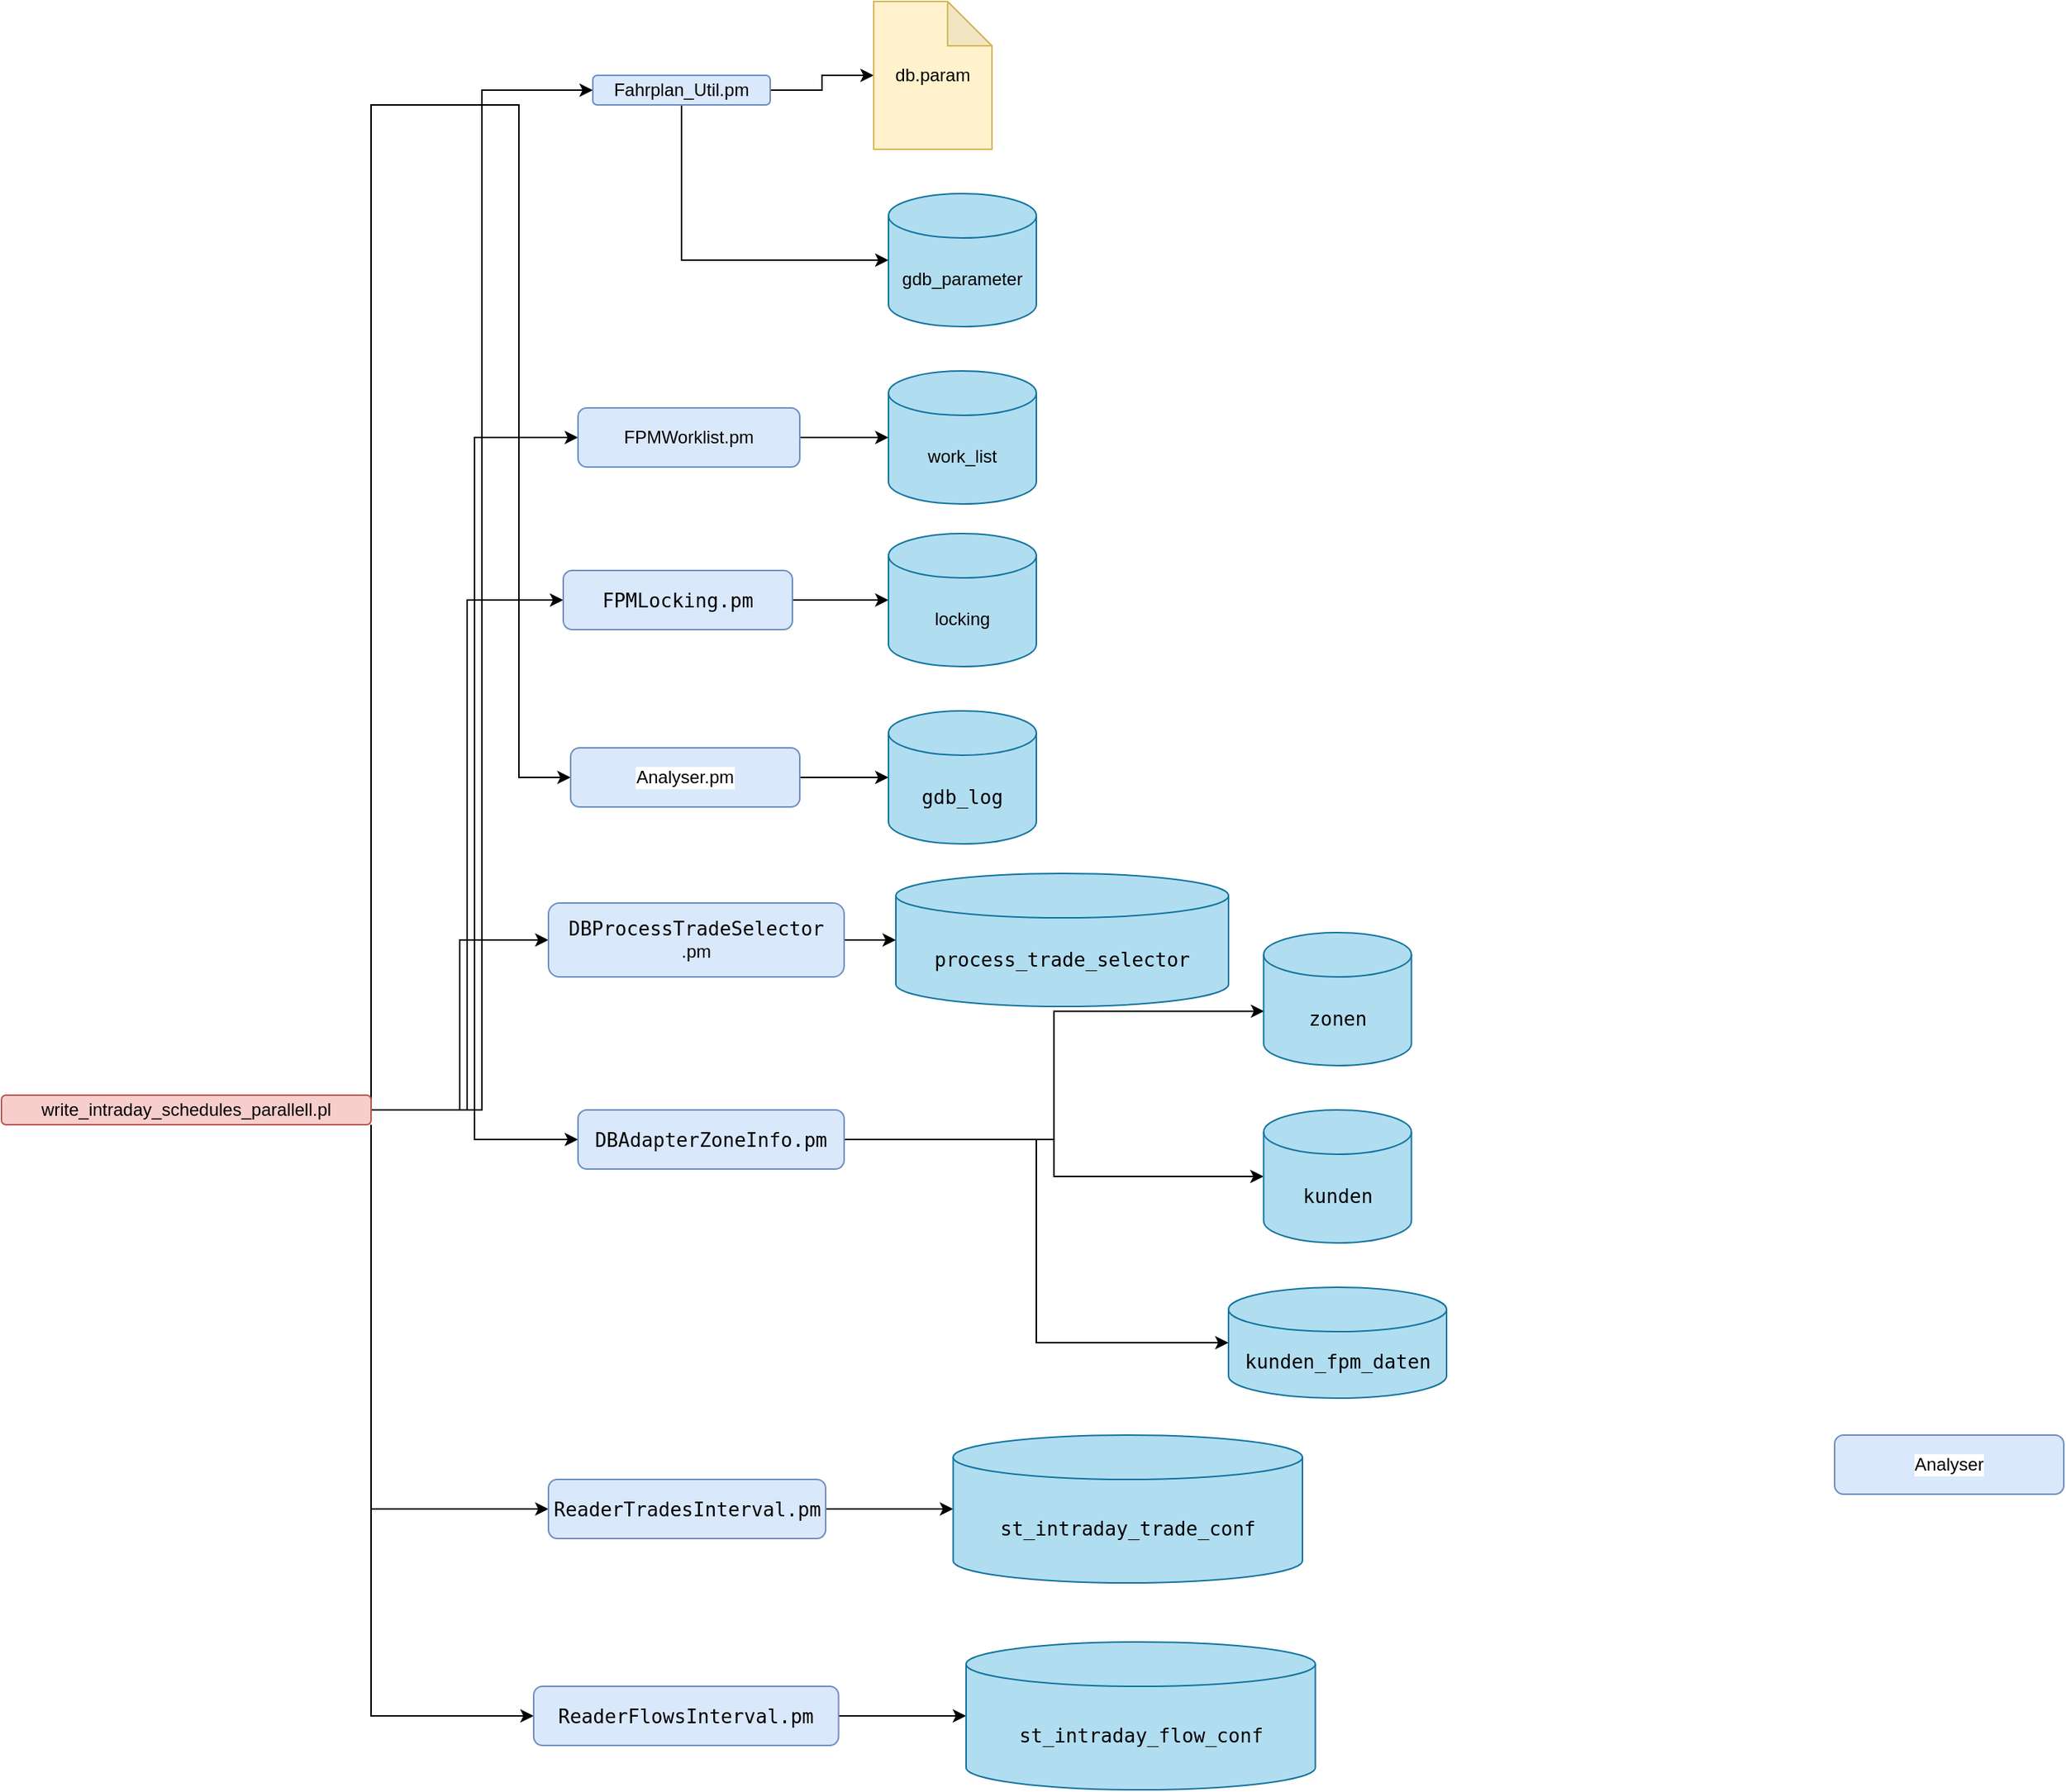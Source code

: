 <mxfile version="21.6.1" type="github">
  <diagram name="Page-1" id="zQvrsa_LNWWRSQABn7Fb">
    <mxGraphModel dx="2049" dy="1066" grid="1" gridSize="10" guides="1" tooltips="1" connect="1" arrows="1" fold="1" page="1" pageScale="1" pageWidth="3300" pageHeight="4681" math="0" shadow="0">
      <root>
        <mxCell id="0" />
        <mxCell id="1" parent="0" />
        <mxCell id="_9pvVLFJd0tGa-DbQn_L-3" style="edgeStyle=orthogonalEdgeStyle;rounded=0;orthogonalLoop=1;jettySize=auto;html=1;exitX=1;exitY=0.5;exitDx=0;exitDy=0;entryX=0;entryY=0.5;entryDx=0;entryDy=0;" edge="1" parent="1" source="_9pvVLFJd0tGa-DbQn_L-1" target="_9pvVLFJd0tGa-DbQn_L-2">
          <mxGeometry relative="1" as="geometry" />
        </mxCell>
        <mxCell id="_9pvVLFJd0tGa-DbQn_L-11" style="edgeStyle=orthogonalEdgeStyle;rounded=0;orthogonalLoop=1;jettySize=auto;html=1;exitX=1;exitY=0.5;exitDx=0;exitDy=0;entryX=0;entryY=0.5;entryDx=0;entryDy=0;" edge="1" parent="1" source="_9pvVLFJd0tGa-DbQn_L-1" target="_9pvVLFJd0tGa-DbQn_L-9">
          <mxGeometry relative="1" as="geometry" />
        </mxCell>
        <mxCell id="_9pvVLFJd0tGa-DbQn_L-15" style="edgeStyle=orthogonalEdgeStyle;rounded=0;orthogonalLoop=1;jettySize=auto;html=1;exitX=1;exitY=0.5;exitDx=0;exitDy=0;entryX=0;entryY=0.5;entryDx=0;entryDy=0;" edge="1" parent="1" source="_9pvVLFJd0tGa-DbQn_L-1" target="_9pvVLFJd0tGa-DbQn_L-13">
          <mxGeometry relative="1" as="geometry" />
        </mxCell>
        <mxCell id="_9pvVLFJd0tGa-DbQn_L-19" style="edgeStyle=orthogonalEdgeStyle;rounded=0;orthogonalLoop=1;jettySize=auto;html=1;exitX=1;exitY=0.5;exitDx=0;exitDy=0;entryX=0;entryY=0.5;entryDx=0;entryDy=0;" edge="1" parent="1" source="_9pvVLFJd0tGa-DbQn_L-1" target="_9pvVLFJd0tGa-DbQn_L-17">
          <mxGeometry relative="1" as="geometry">
            <Array as="points">
              <mxPoint x="350" y="210" />
              <mxPoint x="350" y="665" />
            </Array>
          </mxGeometry>
        </mxCell>
        <mxCell id="_9pvVLFJd0tGa-DbQn_L-27" style="edgeStyle=orthogonalEdgeStyle;rounded=0;orthogonalLoop=1;jettySize=auto;html=1;exitX=1;exitY=0.5;exitDx=0;exitDy=0;entryX=0;entryY=0.5;entryDx=0;entryDy=0;" edge="1" parent="1" source="_9pvVLFJd0tGa-DbQn_L-1" target="_9pvVLFJd0tGa-DbQn_L-21">
          <mxGeometry relative="1" as="geometry" />
        </mxCell>
        <mxCell id="_9pvVLFJd0tGa-DbQn_L-35" style="edgeStyle=orthogonalEdgeStyle;rounded=0;orthogonalLoop=1;jettySize=auto;html=1;exitX=1;exitY=0.5;exitDx=0;exitDy=0;entryX=0;entryY=0.5;entryDx=0;entryDy=0;" edge="1" parent="1" source="_9pvVLFJd0tGa-DbQn_L-1" target="_9pvVLFJd0tGa-DbQn_L-22">
          <mxGeometry relative="1" as="geometry" />
        </mxCell>
        <mxCell id="_9pvVLFJd0tGa-DbQn_L-38" style="edgeStyle=orthogonalEdgeStyle;rounded=0;orthogonalLoop=1;jettySize=auto;html=1;exitX=1;exitY=1;exitDx=0;exitDy=0;entryX=0;entryY=0.5;entryDx=0;entryDy=0;" edge="1" parent="1" source="_9pvVLFJd0tGa-DbQn_L-1" target="_9pvVLFJd0tGa-DbQn_L-23">
          <mxGeometry relative="1" as="geometry" />
        </mxCell>
        <mxCell id="_9pvVLFJd0tGa-DbQn_L-42" style="edgeStyle=orthogonalEdgeStyle;rounded=0;orthogonalLoop=1;jettySize=auto;html=1;entryX=0;entryY=0.5;entryDx=0;entryDy=0;" edge="1" parent="1" source="_9pvVLFJd0tGa-DbQn_L-1" target="_9pvVLFJd0tGa-DbQn_L-40">
          <mxGeometry relative="1" as="geometry">
            <Array as="points">
              <mxPoint x="250" y="1300" />
            </Array>
          </mxGeometry>
        </mxCell>
        <mxCell id="_9pvVLFJd0tGa-DbQn_L-1" value="write_intraday_schedules_parallell.pl&lt;style type=&quot;text/css&quot;&gt;p, li { white-space: pre-wrap; }&lt;/style&gt;" style="rounded=1;whiteSpace=wrap;html=1;align=center;verticalAlign=middle;labelBackgroundColor=none;labelBorderColor=none;fillColor=#f8cecc;strokeColor=#b85450;" vertex="1" parent="1">
          <mxGeometry y="880" width="250" height="20" as="geometry" />
        </mxCell>
        <mxCell id="_9pvVLFJd0tGa-DbQn_L-6" style="edgeStyle=orthogonalEdgeStyle;rounded=0;orthogonalLoop=1;jettySize=auto;html=1;exitX=1;exitY=0.5;exitDx=0;exitDy=0;entryX=0;entryY=0.5;entryDx=0;entryDy=0;entryPerimeter=0;" edge="1" parent="1" source="_9pvVLFJd0tGa-DbQn_L-2" target="_9pvVLFJd0tGa-DbQn_L-5">
          <mxGeometry relative="1" as="geometry" />
        </mxCell>
        <mxCell id="_9pvVLFJd0tGa-DbQn_L-8" style="edgeStyle=orthogonalEdgeStyle;rounded=0;orthogonalLoop=1;jettySize=auto;html=1;exitX=0.5;exitY=1;exitDx=0;exitDy=0;entryX=0;entryY=0.5;entryDx=0;entryDy=0;entryPerimeter=0;" edge="1" parent="1" source="_9pvVLFJd0tGa-DbQn_L-2" target="_9pvVLFJd0tGa-DbQn_L-7">
          <mxGeometry relative="1" as="geometry" />
        </mxCell>
        <mxCell id="_9pvVLFJd0tGa-DbQn_L-2" value="Fahrplan_Util.pm&lt;style type=&quot;text/css&quot;&gt;p, li { white-space: pre-wrap; }&lt;/style&gt;" style="rounded=1;whiteSpace=wrap;html=1;fillColor=#dae8fc;strokeColor=#6c8ebf;" vertex="1" parent="1">
          <mxGeometry x="400" y="190" width="120" height="20" as="geometry" />
        </mxCell>
        <mxCell id="_9pvVLFJd0tGa-DbQn_L-5" value="db.param" style="shape=note;whiteSpace=wrap;html=1;backgroundOutline=1;darkOpacity=0.05;fillColor=#fff2cc;strokeColor=#d6b656;" vertex="1" parent="1">
          <mxGeometry x="590" y="140" width="80" height="100" as="geometry" />
        </mxCell>
        <mxCell id="_9pvVLFJd0tGa-DbQn_L-7" value="gdb_parameter" style="shape=cylinder3;whiteSpace=wrap;html=1;boundedLbl=1;backgroundOutline=1;size=15;fillColor=#b1ddf0;strokeColor=#10739e;" vertex="1" parent="1">
          <mxGeometry x="600" y="270" width="100" height="90" as="geometry" />
        </mxCell>
        <mxCell id="_9pvVLFJd0tGa-DbQn_L-12" style="edgeStyle=orthogonalEdgeStyle;rounded=0;orthogonalLoop=1;jettySize=auto;html=1;exitX=1;exitY=0.5;exitDx=0;exitDy=0;entryX=0;entryY=0.5;entryDx=0;entryDy=0;entryPerimeter=0;" edge="1" parent="1" source="_9pvVLFJd0tGa-DbQn_L-9" target="_9pvVLFJd0tGa-DbQn_L-10">
          <mxGeometry relative="1" as="geometry" />
        </mxCell>
        <mxCell id="_9pvVLFJd0tGa-DbQn_L-9" value="FPMWorklist.pm&lt;style type=&quot;text/css&quot;&gt;p, li { white-space: pre-wrap; }&lt;/style&gt;" style="rounded=1;whiteSpace=wrap;html=1;fillColor=#dae8fc;strokeColor=#6c8ebf;" vertex="1" parent="1">
          <mxGeometry x="390" y="415" width="150" height="40" as="geometry" />
        </mxCell>
        <mxCell id="_9pvVLFJd0tGa-DbQn_L-10" value="work_list" style="shape=cylinder3;whiteSpace=wrap;html=1;boundedLbl=1;backgroundOutline=1;size=15;fillColor=#b1ddf0;strokeColor=#10739e;" vertex="1" parent="1">
          <mxGeometry x="600" y="390" width="100" height="90" as="geometry" />
        </mxCell>
        <mxCell id="_9pvVLFJd0tGa-DbQn_L-16" style="edgeStyle=orthogonalEdgeStyle;rounded=0;orthogonalLoop=1;jettySize=auto;html=1;exitX=1;exitY=0.5;exitDx=0;exitDy=0;entryX=0;entryY=0.5;entryDx=0;entryDy=0;entryPerimeter=0;" edge="1" parent="1" source="_9pvVLFJd0tGa-DbQn_L-13" target="_9pvVLFJd0tGa-DbQn_L-14">
          <mxGeometry relative="1" as="geometry" />
        </mxCell>
        <mxCell id="_9pvVLFJd0tGa-DbQn_L-13" value="&lt;div style=&quot;font-family: &amp;quot;JetBrains Mono&amp;quot;, monospace; font-size: 9.8pt;&quot;&gt;FPMLocking.pm&lt;/div&gt;" style="rounded=1;whiteSpace=wrap;html=1;fillColor=#dae8fc;strokeColor=#6c8ebf;fontColor=default;labelBackgroundColor=none;" vertex="1" parent="1">
          <mxGeometry x="380" y="525" width="155" height="40" as="geometry" />
        </mxCell>
        <mxCell id="_9pvVLFJd0tGa-DbQn_L-14" value="locking" style="shape=cylinder3;whiteSpace=wrap;html=1;boundedLbl=1;backgroundOutline=1;size=15;fillColor=#b1ddf0;strokeColor=#10739e;" vertex="1" parent="1">
          <mxGeometry x="600" y="500" width="100" height="90" as="geometry" />
        </mxCell>
        <mxCell id="_9pvVLFJd0tGa-DbQn_L-20" style="edgeStyle=orthogonalEdgeStyle;rounded=0;orthogonalLoop=1;jettySize=auto;html=1;exitX=1;exitY=0.5;exitDx=0;exitDy=0;entryX=0;entryY=0.5;entryDx=0;entryDy=0;entryPerimeter=0;" edge="1" parent="1" source="_9pvVLFJd0tGa-DbQn_L-17" target="_9pvVLFJd0tGa-DbQn_L-18">
          <mxGeometry relative="1" as="geometry" />
        </mxCell>
        <mxCell id="_9pvVLFJd0tGa-DbQn_L-17" value="Analyser.pm" style="rounded=1;whiteSpace=wrap;html=1;fillColor=#dae8fc;strokeColor=#6c8ebf;fontColor=default;labelBackgroundColor=default;" vertex="1" parent="1">
          <mxGeometry x="385" y="645" width="155" height="40" as="geometry" />
        </mxCell>
        <mxCell id="_9pvVLFJd0tGa-DbQn_L-18" value="&lt;div style=&quot;font-family: &amp;quot;JetBrains Mono&amp;quot;, monospace; font-size: 9.8pt;&quot;&gt;gdb_log&lt;/div&gt;" style="shape=cylinder3;whiteSpace=wrap;html=1;boundedLbl=1;backgroundOutline=1;size=15;fillColor=#b1ddf0;strokeColor=#10739e;labelBackgroundColor=none;fontColor=default;" vertex="1" parent="1">
          <mxGeometry x="600" y="620" width="100" height="90" as="geometry" />
        </mxCell>
        <mxCell id="_9pvVLFJd0tGa-DbQn_L-28" style="edgeStyle=orthogonalEdgeStyle;rounded=0;orthogonalLoop=1;jettySize=auto;html=1;exitX=1;exitY=0.5;exitDx=0;exitDy=0;entryX=0;entryY=0.5;entryDx=0;entryDy=0;entryPerimeter=0;" edge="1" parent="1" source="_9pvVLFJd0tGa-DbQn_L-21" target="_9pvVLFJd0tGa-DbQn_L-25">
          <mxGeometry relative="1" as="geometry" />
        </mxCell>
        <mxCell id="_9pvVLFJd0tGa-DbQn_L-21" value="&lt;div style=&quot;font-family: &amp;quot;JetBrains Mono&amp;quot;, monospace; font-size: 9.8pt;&quot;&gt;DBProcessTradeSelector&lt;/div&gt;.pm" style="rounded=1;whiteSpace=wrap;html=1;fillColor=#dae8fc;strokeColor=#6c8ebf;fontColor=default;labelBackgroundColor=none;" vertex="1" parent="1">
          <mxGeometry x="370" y="750" width="200" height="50" as="geometry" />
        </mxCell>
        <mxCell id="_9pvVLFJd0tGa-DbQn_L-32" style="edgeStyle=orthogonalEdgeStyle;rounded=0;orthogonalLoop=1;jettySize=auto;html=1;exitX=1;exitY=0.5;exitDx=0;exitDy=0;entryX=0;entryY=0.5;entryDx=0;entryDy=0;entryPerimeter=0;" edge="1" parent="1" source="_9pvVLFJd0tGa-DbQn_L-22" target="_9pvVLFJd0tGa-DbQn_L-26">
          <mxGeometry relative="1" as="geometry" />
        </mxCell>
        <mxCell id="_9pvVLFJd0tGa-DbQn_L-33" style="edgeStyle=orthogonalEdgeStyle;rounded=0;orthogonalLoop=1;jettySize=auto;html=1;exitX=1;exitY=0.5;exitDx=0;exitDy=0;entryX=0;entryY=0.5;entryDx=0;entryDy=0;entryPerimeter=0;" edge="1" parent="1" source="_9pvVLFJd0tGa-DbQn_L-22" target="_9pvVLFJd0tGa-DbQn_L-29">
          <mxGeometry relative="1" as="geometry">
            <mxPoint x="570" y="910.235" as="targetPoint" />
          </mxGeometry>
        </mxCell>
        <mxCell id="_9pvVLFJd0tGa-DbQn_L-34" style="edgeStyle=orthogonalEdgeStyle;rounded=0;orthogonalLoop=1;jettySize=auto;html=1;exitX=1;exitY=0.5;exitDx=0;exitDy=0;entryX=0.004;entryY=0.591;entryDx=0;entryDy=0;entryPerimeter=0;" edge="1" parent="1" source="_9pvVLFJd0tGa-DbQn_L-22" target="_9pvVLFJd0tGa-DbQn_L-30">
          <mxGeometry relative="1" as="geometry" />
        </mxCell>
        <mxCell id="_9pvVLFJd0tGa-DbQn_L-22" value="&lt;div style=&quot;font-family: &amp;quot;JetBrains Mono&amp;quot;, monospace; font-size: 9.8pt;&quot;&gt;DBAdapterZoneInfo.pm&lt;/div&gt;" style="rounded=1;whiteSpace=wrap;html=1;fillColor=#dae8fc;strokeColor=#6c8ebf;fontColor=default;labelBackgroundColor=none;" vertex="1" parent="1">
          <mxGeometry x="390" y="890" width="180" height="40" as="geometry" />
        </mxCell>
        <mxCell id="_9pvVLFJd0tGa-DbQn_L-37" style="edgeStyle=orthogonalEdgeStyle;rounded=0;orthogonalLoop=1;jettySize=auto;html=1;exitX=1;exitY=0.5;exitDx=0;exitDy=0;entryX=0;entryY=0.5;entryDx=0;entryDy=0;entryPerimeter=0;" edge="1" parent="1" source="_9pvVLFJd0tGa-DbQn_L-23" target="_9pvVLFJd0tGa-DbQn_L-36">
          <mxGeometry relative="1" as="geometry" />
        </mxCell>
        <mxCell id="_9pvVLFJd0tGa-DbQn_L-23" value="&lt;div style=&quot;font-family: &amp;quot;JetBrains Mono&amp;quot;, monospace; font-size: 9.8pt;&quot;&gt;ReaderTradesInterval.pm&lt;/div&gt;" style="rounded=1;whiteSpace=wrap;html=1;fillColor=#dae8fc;strokeColor=#6c8ebf;fontColor=default;labelBackgroundColor=none;" vertex="1" parent="1">
          <mxGeometry x="370" y="1140" width="187.5" height="40" as="geometry" />
        </mxCell>
        <mxCell id="_9pvVLFJd0tGa-DbQn_L-24" value="Analyser" style="rounded=1;whiteSpace=wrap;html=1;fillColor=#dae8fc;strokeColor=#6c8ebf;fontColor=default;labelBackgroundColor=default;" vertex="1" parent="1">
          <mxGeometry x="1240" y="1110" width="155" height="40" as="geometry" />
        </mxCell>
        <mxCell id="_9pvVLFJd0tGa-DbQn_L-25" value="&lt;div style=&quot;font-family: &amp;quot;JetBrains Mono&amp;quot;, monospace; font-size: 9.8pt;&quot;&gt;process_trade_selector&lt;/div&gt;" style="shape=cylinder3;whiteSpace=wrap;html=1;boundedLbl=1;backgroundOutline=1;size=15;fillColor=#b1ddf0;strokeColor=#10739e;labelBackgroundColor=none;fontColor=default;" vertex="1" parent="1">
          <mxGeometry x="605" y="730" width="225" height="90" as="geometry" />
        </mxCell>
        <mxCell id="_9pvVLFJd0tGa-DbQn_L-26" value="&lt;div style=&quot;font-family: &amp;quot;JetBrains Mono&amp;quot;, monospace; font-size: 9.8pt;&quot;&gt;kunden_fpm_daten&lt;/div&gt;" style="shape=cylinder3;whiteSpace=wrap;html=1;boundedLbl=1;backgroundOutline=1;size=15;fillColor=#b1ddf0;strokeColor=#10739e;labelBackgroundColor=none;fontColor=default;" vertex="1" parent="1">
          <mxGeometry x="830" y="1010" width="147.5" height="75" as="geometry" />
        </mxCell>
        <mxCell id="_9pvVLFJd0tGa-DbQn_L-29" value="&lt;div style=&quot;font-family: &amp;quot;JetBrains Mono&amp;quot;, monospace; font-size: 9.8pt;&quot;&gt;kunden&lt;/div&gt;" style="shape=cylinder3;whiteSpace=wrap;html=1;boundedLbl=1;backgroundOutline=1;size=15;fillColor=#b1ddf0;strokeColor=#10739e;labelBackgroundColor=none;fontColor=default;" vertex="1" parent="1">
          <mxGeometry x="853.75" y="890" width="100" height="90" as="geometry" />
        </mxCell>
        <mxCell id="_9pvVLFJd0tGa-DbQn_L-30" value="&lt;div style=&quot;font-family: &amp;quot;JetBrains Mono&amp;quot;, monospace; font-size: 9.8pt;&quot;&gt;zonen&lt;/div&gt;" style="shape=cylinder3;whiteSpace=wrap;html=1;boundedLbl=1;backgroundOutline=1;size=15;fillColor=#b1ddf0;strokeColor=#10739e;labelBackgroundColor=none;fontColor=default;" vertex="1" parent="1">
          <mxGeometry x="853.75" y="770" width="100" height="90" as="geometry" />
        </mxCell>
        <mxCell id="_9pvVLFJd0tGa-DbQn_L-36" value="&lt;div style=&quot;font-family: &amp;quot;JetBrains Mono&amp;quot;, monospace; font-size: 9.8pt;&quot;&gt;st_intraday_trade_conf&lt;/div&gt;" style="shape=cylinder3;whiteSpace=wrap;html=1;boundedLbl=1;backgroundOutline=1;size=15;fillColor=#b1ddf0;strokeColor=#10739e;labelBackgroundColor=none;fontColor=default;" vertex="1" parent="1">
          <mxGeometry x="643.75" y="1110" width="236.25" height="100" as="geometry" />
        </mxCell>
        <mxCell id="_9pvVLFJd0tGa-DbQn_L-39" style="edgeStyle=orthogonalEdgeStyle;rounded=0;orthogonalLoop=1;jettySize=auto;html=1;exitX=1;exitY=0.5;exitDx=0;exitDy=0;entryX=0;entryY=0.5;entryDx=0;entryDy=0;entryPerimeter=0;" edge="1" source="_9pvVLFJd0tGa-DbQn_L-40" target="_9pvVLFJd0tGa-DbQn_L-41" parent="1">
          <mxGeometry relative="1" as="geometry" />
        </mxCell>
        <mxCell id="_9pvVLFJd0tGa-DbQn_L-40" value="&lt;div style=&quot;font-family: &amp;quot;JetBrains Mono&amp;quot;, monospace; font-size: 9.8pt;&quot;&gt;ReaderFlowsInterval.pm&lt;/div&gt;" style="rounded=1;whiteSpace=wrap;html=1;fillColor=#dae8fc;strokeColor=#6c8ebf;fontColor=default;labelBackgroundColor=none;" vertex="1" parent="1">
          <mxGeometry x="360" y="1280" width="206.25" height="40" as="geometry" />
        </mxCell>
        <mxCell id="_9pvVLFJd0tGa-DbQn_L-41" value="&lt;div style=&quot;font-family: &amp;quot;JetBrains Mono&amp;quot;, monospace; font-size: 9.8pt;&quot;&gt;st_intraday_flow_conf&lt;/div&gt;" style="shape=cylinder3;whiteSpace=wrap;html=1;boundedLbl=1;backgroundOutline=1;size=15;fillColor=#b1ddf0;strokeColor=#10739e;labelBackgroundColor=none;fontColor=default;" vertex="1" parent="1">
          <mxGeometry x="652.5" y="1250" width="236.25" height="100" as="geometry" />
        </mxCell>
      </root>
    </mxGraphModel>
  </diagram>
</mxfile>
